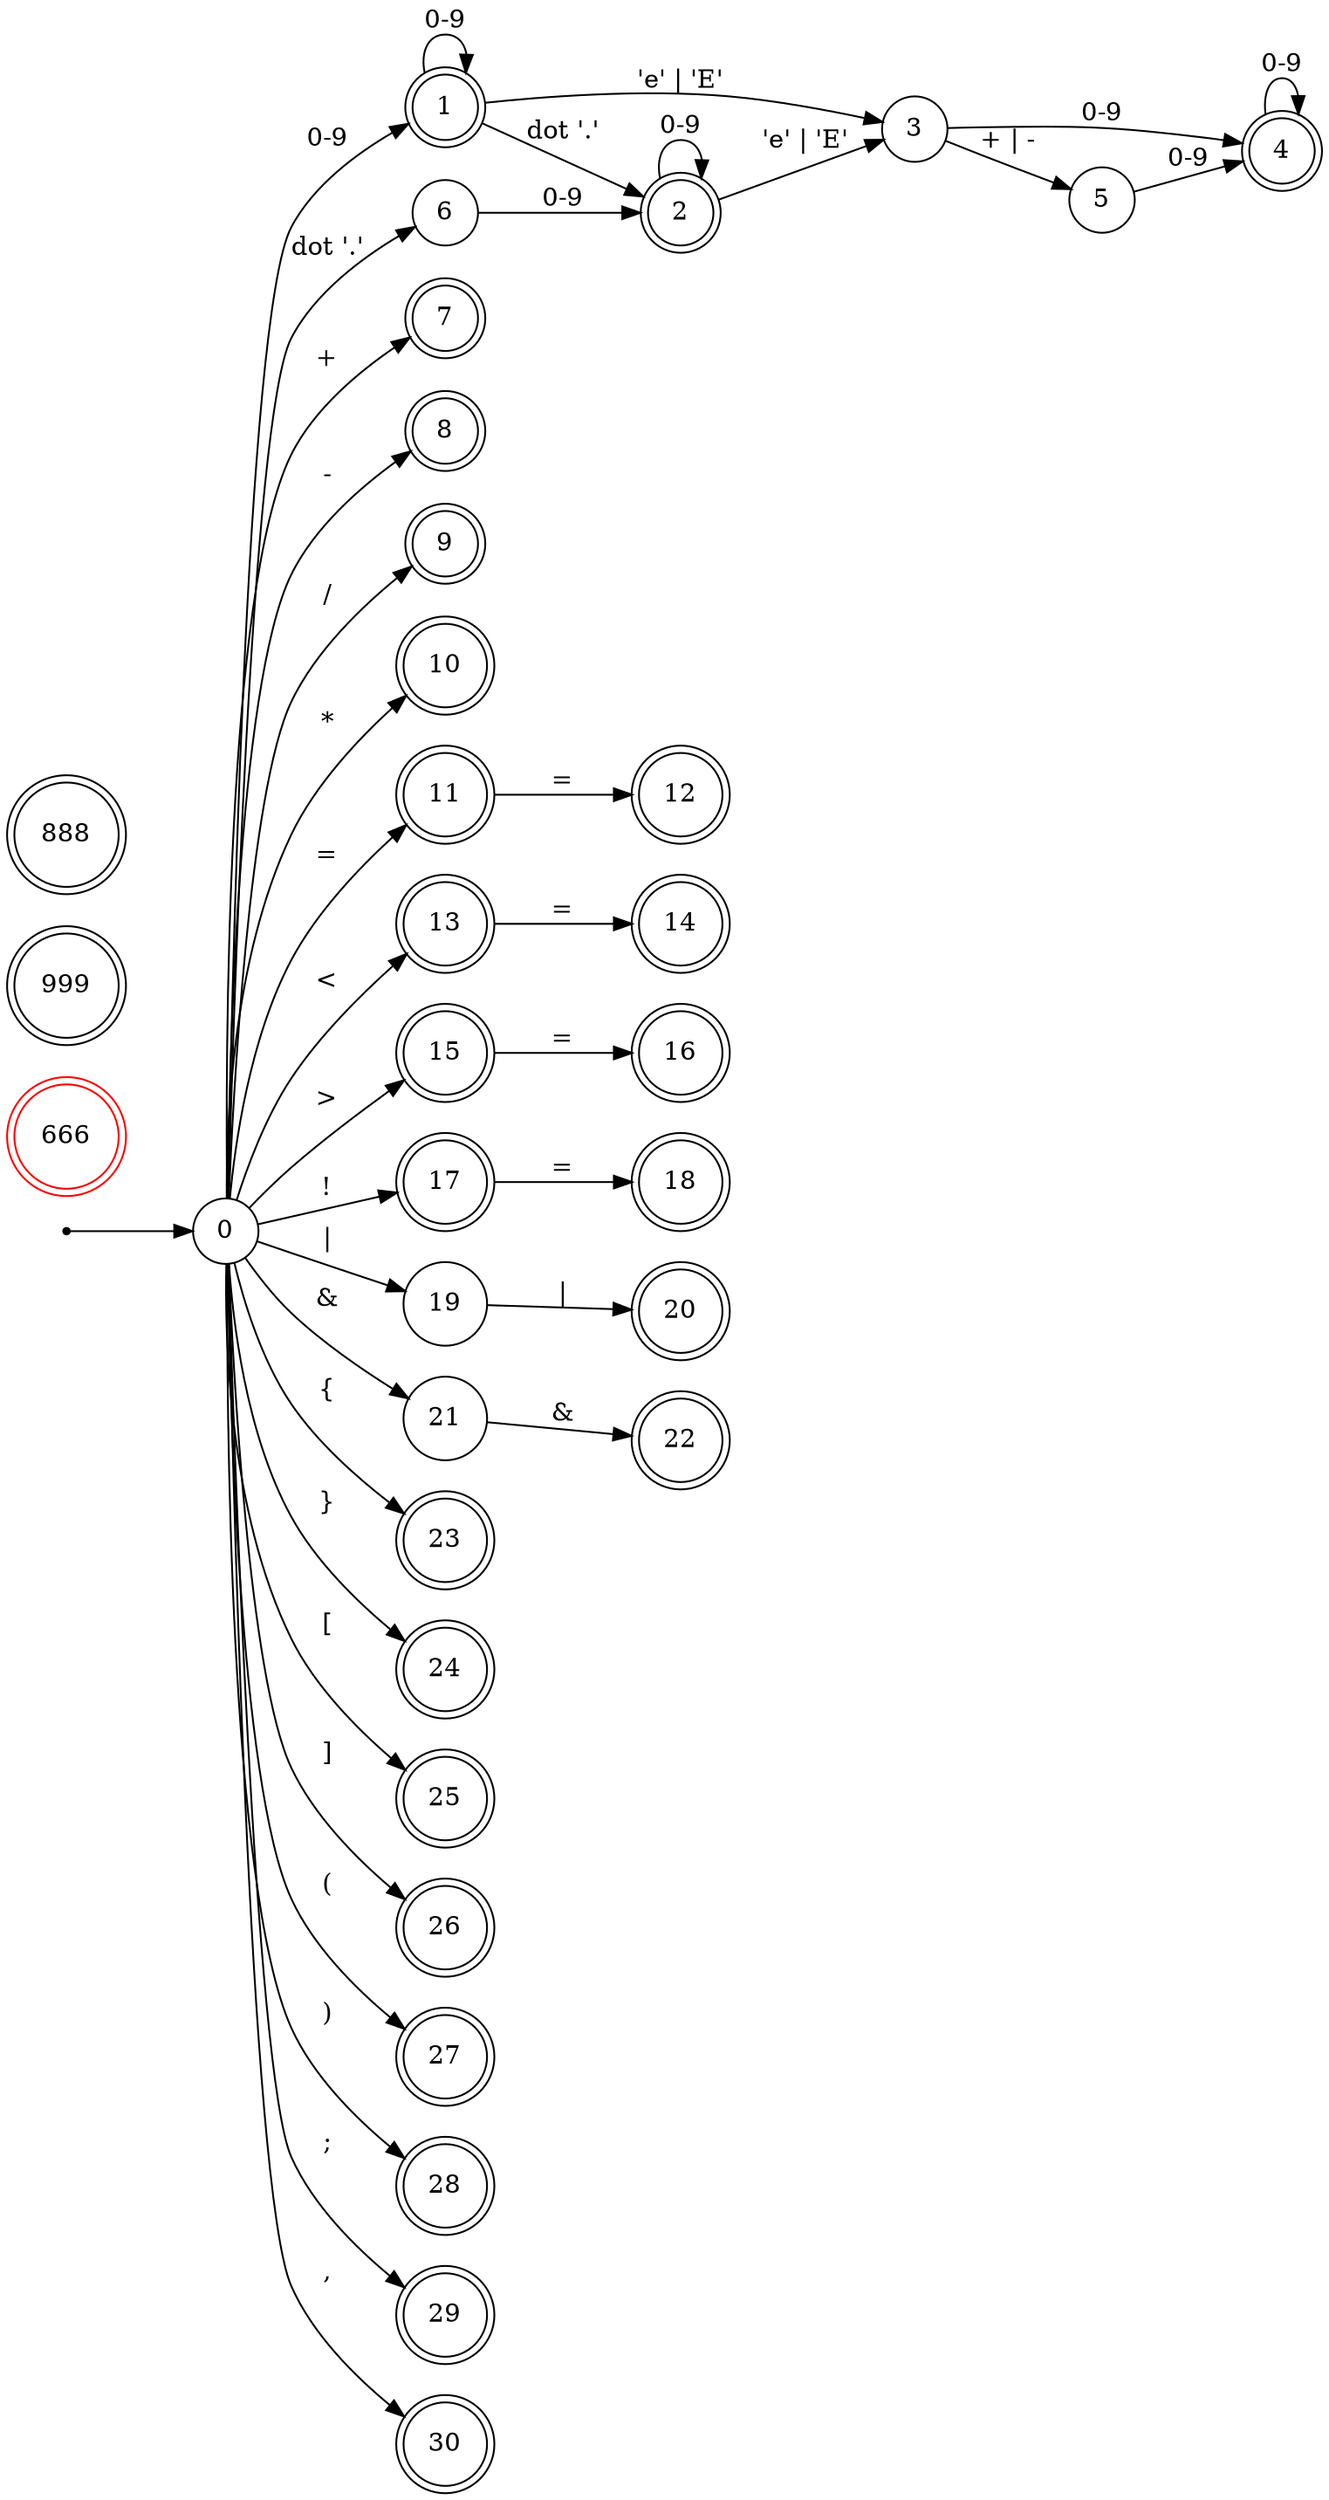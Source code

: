 /* keywords = [
    "boolean",
    "break",
    "continue",
    "else",
    "for",
    "float",
    "if",
    "int",
    "return",
    "void",
    "while"
] 
*/
digraph G {
    // Layout
    rankdir = LR;
    splines = true;

    // Start state.
    node [shape = point];
    start;
    node [shape = circle];
    start_state [label = "0"]; // STATE 0

    start -> start_state;
    node [shape = doublecircle; color = red];
    state_error [label = "666"]; // STATE Error 

    node [shape = doublecircle; color = black];
    state_identifier [label = "999"]; // Identifier.
    state_eof [label = "888"]; // STATE End Of File.

    // Detect Numeric token
    {
        // integer
        state_integer [label = "1"]; // STATE 1
        start_state -> state_integer [label = "0-9"];
        state_integer -> state_integer [label = "0-9"];
        // float
        // (0-9)*.
        // (0-9)*.(0-9)*
        state_float_1 [label = "2"]; // STATE 2
        state_integer -> state_float_1 [label = "dot '.'"];
        state_float_1 -> state_float_1 [label = "0-9"];
        // (0-9)* (E|e)+ (0-9)
        state_E_e_after_int [label = "3" shape = "circle"]; // STATE 3
        state_integer -> state_E_e_after_int [label = "'e' | 'E'"];
        state_float_2 [label = "4"]; // STATE 4
        state_E_e_after_int -> state_float_2 [label = "0-9"];
        state_float_2 -> state_float_2 [label = "0-9"];
        // (0-9)*.(0-9)+ (E|e)* (0-9)+
        state_float_1 -> state_E_e_after_int [label = "'e' | 'E'"];
        // (0-9)*.(0-9)+ (E|e)* (+|-) (0-9)+
        state_sign_after_E_e [label = "5" shape = "circle"]; // STATE 5
        state_E_e_after_int -> state_sign_after_E_e [label = "+ | -"]; 
        state_sign_after_E_e -> state_float_2 [label = "0-9"];
        // .(0-9)*
        state_dot [label = "6" shape = "circle"]; // STATE 6
        start_state -> state_dot [label = "dot '.'"];
        state_dot -> state_float_1 [label = "0-9"];
    }
    
    // detect operators
    {
        // + plus
        state_plus [label = "7"]; // STATE 7
        start_state -> state_plus [label = "+"];
        // - minus
        state_minus [label = "8"]; // STATE 8
        start_state -> state_minus [label = "-"];
        // / division
        state_division [label = "9"]; // STATE 9
        start_state -> state_division [label = "/"];
        // * multiply
        state_multiply [label = "10"]; // STATE 10
        start_state -> state_multiply [label = "*"];
        // = assign
        state_equal [label = "11"]; // STATE 11
        start_state -> state_equal [label = "="];
        // ==
        state_compare [label = "12"]; // STATE 12
        state_equal -> state_compare [label = "="];
        // < less than
        state_less_than [label = "13"]; // STATE 13
        start_state -> state_less_than [label = "<"];
        // <= less than or equal to
        state_less_than_equal [label = "14"]; // STATE 14
        state_less_than -> state_less_than_equal [label = "="];
        // > greater than
        state_greater_than [label = "15"]; // STATE 15
        start_state -> state_greater_than [label = ">"];
        // >= greater than or equal
        state_greater_than_equal [label = "16"]; // STATE 16
        state_greater_than -> state_greater_than_equal [label = "="];
        // ! not operator
        state_logical_not [label = "17"]; // STATE 17
        start_state -> state_logical_not [label = "!"];
        // != not equal
        state_not_equal [label = "18"]; // STATE 18
        state_logical_not -> state_not_equal [label = "="];
        // || logical OR
        state_OR_1 [label = "19" shape = "circle"]; // STATE 19
        start_state -> state_OR_1 [label = "|"];
        state_OR_2 [label = "20"]; // STATE 20
        state_OR_1 -> state_OR_2 [label = "|"];
        // && logical AND
        state_AND_1 [label = "21" shape = "circle"]; // STATE 21
        start_state -> state_AND_1 [label = "&"];
        state_AND_2 [label = "22"]; // STATE 22
        state_AND_1 -> state_AND_2 [label = "&"];
    }

    // Separators
    {
        // {
        state_open_bracket_1 [label = "23"]; // STATE 23
        start_state -> state_open_bracket_1 [label = "{"];
        // }
        state_close_bracket_1 [label = "24"]; // STATE 24
        start_state -> state_close_bracket_1 [label = "}"];
        // [
        state_open_bracket_2 [label = "25"]; // STATE 25
        start_state -> state_open_bracket_2 [label = "["];
        // ]
        state_close_bracket_2 [label = "26"]; // STATE 26
        start_state -> state_close_bracket_2 [label = "]"];
        // (
        state_open_bracket_3 [label = "27"]; // STATE 27
        start_state -> state_open_bracket_3 [label = "("];
        // )
        state_close_bracket_3 [label = "28"]; // STATE 28
        start_state -> state_close_bracket_3 [label = ")"];
        // ;
        state_semicolon [label = "29"]; // STATE 29
        start_state -> state_semicolon [label = ";"];
        // ,
        state_comma [label = "30"]; // STATE 30
        start_state -> state_comma [label = ","];
    }
}